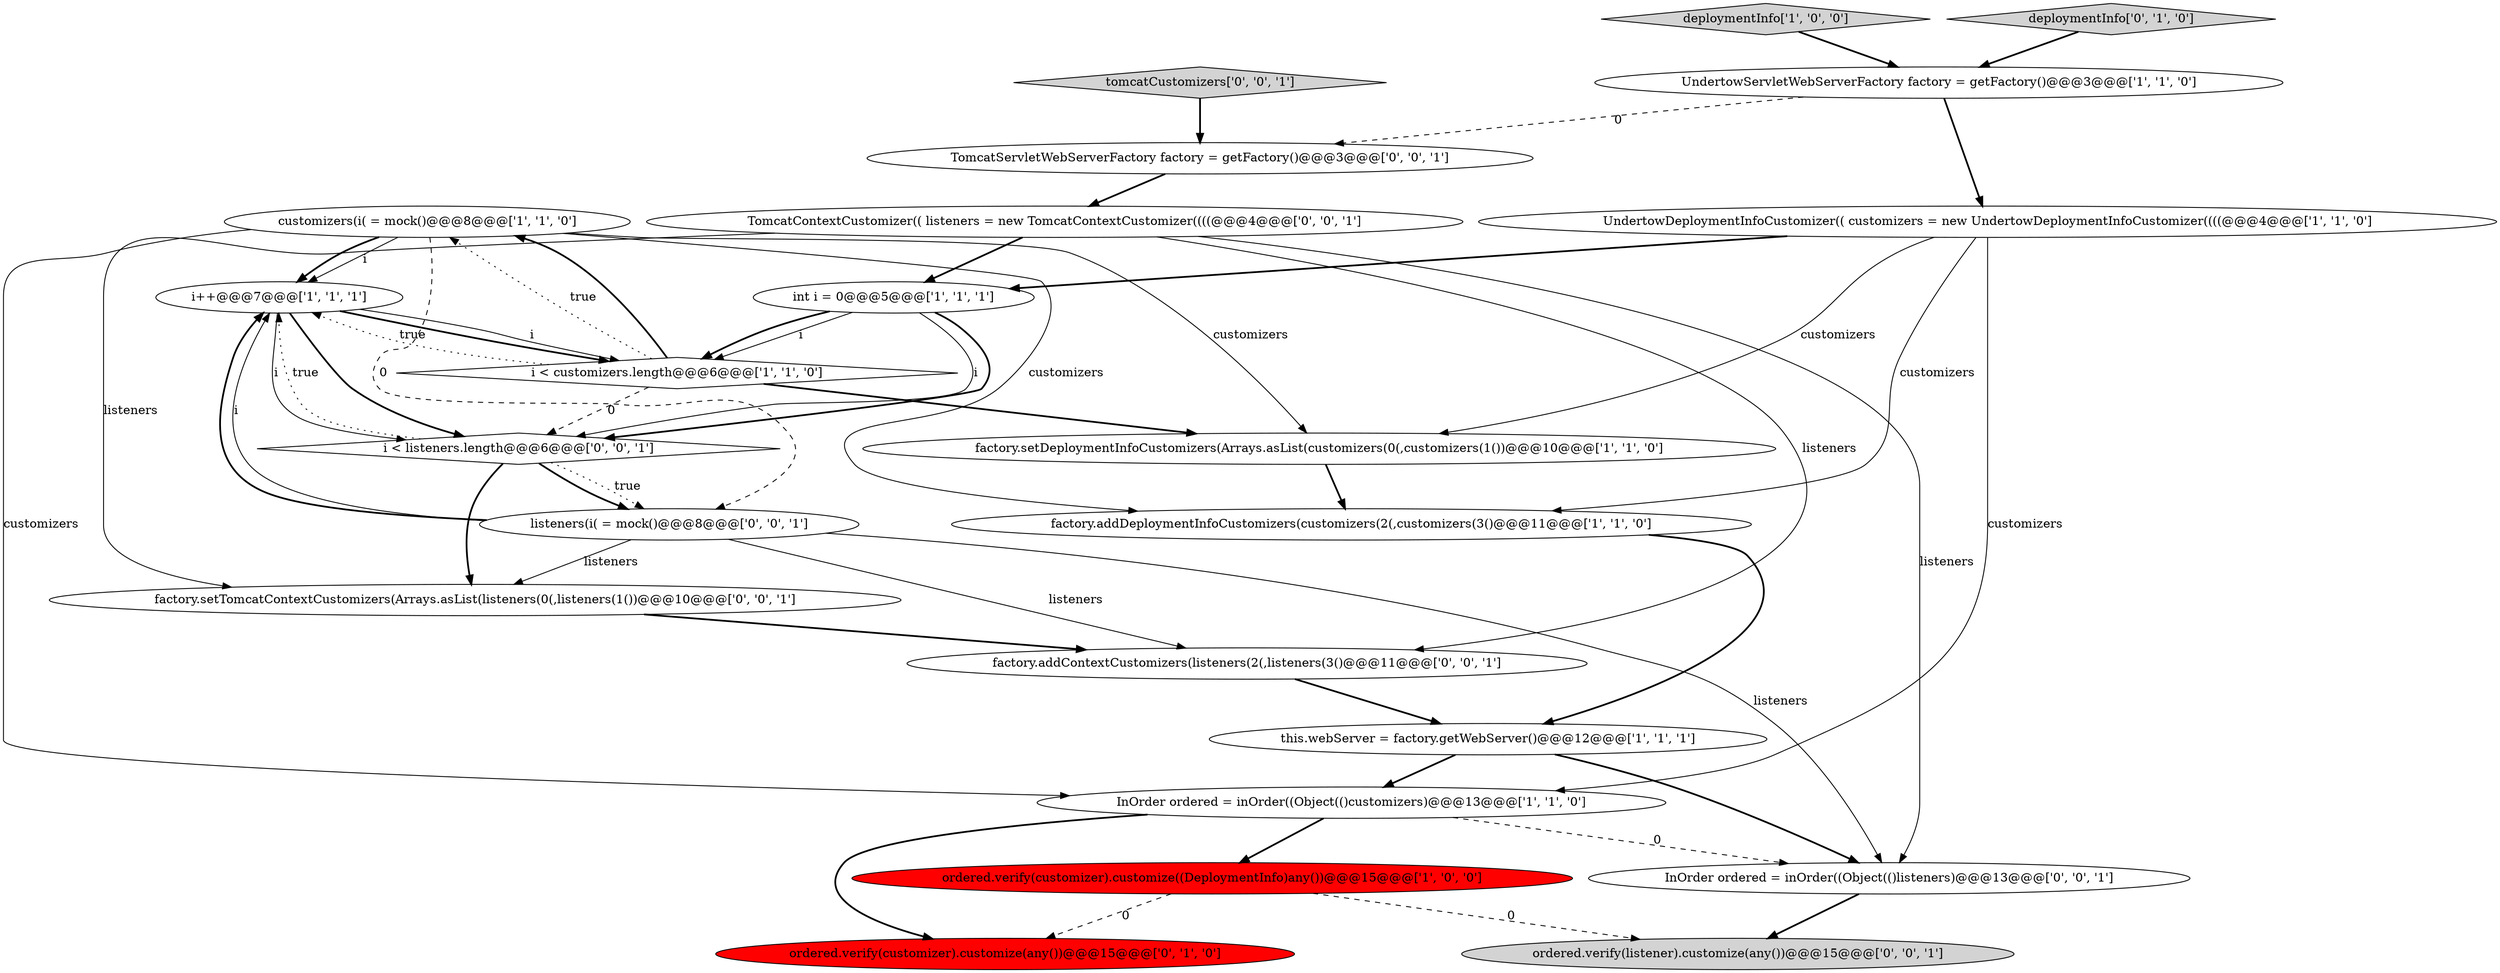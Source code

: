 digraph {
14 [style = filled, label = "factory.setTomcatContextCustomizers(Arrays.asList(listeners(0(,listeners(1())@@@10@@@['0', '0', '1']", fillcolor = white, shape = ellipse image = "AAA0AAABBB3BBB"];
19 [style = filled, label = "InOrder ordered = inOrder((Object(()listeners)@@@13@@@['0', '0', '1']", fillcolor = white, shape = ellipse image = "AAA0AAABBB3BBB"];
15 [style = filled, label = "factory.addContextCustomizers(listeners(2(,listeners(3()@@@11@@@['0', '0', '1']", fillcolor = white, shape = ellipse image = "AAA0AAABBB3BBB"];
0 [style = filled, label = "customizers(i( = mock()@@@8@@@['1', '1', '0']", fillcolor = white, shape = ellipse image = "AAA0AAABBB1BBB"];
1 [style = filled, label = "factory.setDeploymentInfoCustomizers(Arrays.asList(customizers(0(,customizers(1())@@@10@@@['1', '1', '0']", fillcolor = white, shape = ellipse image = "AAA0AAABBB1BBB"];
8 [style = filled, label = "deploymentInfo['1', '0', '0']", fillcolor = lightgray, shape = diamond image = "AAA0AAABBB1BBB"];
12 [style = filled, label = "ordered.verify(customizer).customize(any())@@@15@@@['0', '1', '0']", fillcolor = red, shape = ellipse image = "AAA1AAABBB2BBB"];
6 [style = filled, label = "UndertowServletWebServerFactory factory = getFactory()@@@3@@@['1', '1', '0']", fillcolor = white, shape = ellipse image = "AAA0AAABBB1BBB"];
22 [style = filled, label = "TomcatServletWebServerFactory factory = getFactory()@@@3@@@['0', '0', '1']", fillcolor = white, shape = ellipse image = "AAA0AAABBB3BBB"];
9 [style = filled, label = "i++@@@7@@@['1', '1', '1']", fillcolor = white, shape = ellipse image = "AAA0AAABBB1BBB"];
21 [style = filled, label = "listeners(i( = mock()@@@8@@@['0', '0', '1']", fillcolor = white, shape = ellipse image = "AAA0AAABBB3BBB"];
3 [style = filled, label = "factory.addDeploymentInfoCustomizers(customizers(2(,customizers(3()@@@11@@@['1', '1', '0']", fillcolor = white, shape = ellipse image = "AAA0AAABBB1BBB"];
2 [style = filled, label = "this.webServer = factory.getWebServer()@@@12@@@['1', '1', '1']", fillcolor = white, shape = ellipse image = "AAA0AAABBB1BBB"];
20 [style = filled, label = "tomcatCustomizers['0', '0', '1']", fillcolor = lightgray, shape = diamond image = "AAA0AAABBB3BBB"];
7 [style = filled, label = "InOrder ordered = inOrder((Object(()customizers)@@@13@@@['1', '1', '0']", fillcolor = white, shape = ellipse image = "AAA0AAABBB1BBB"];
4 [style = filled, label = "ordered.verify(customizer).customize((DeploymentInfo)any())@@@15@@@['1', '0', '0']", fillcolor = red, shape = ellipse image = "AAA1AAABBB1BBB"];
10 [style = filled, label = "int i = 0@@@5@@@['1', '1', '1']", fillcolor = white, shape = ellipse image = "AAA0AAABBB1BBB"];
13 [style = filled, label = "deploymentInfo['0', '1', '0']", fillcolor = lightgray, shape = diamond image = "AAA0AAABBB2BBB"];
17 [style = filled, label = "ordered.verify(listener).customize(any())@@@15@@@['0', '0', '1']", fillcolor = lightgray, shape = ellipse image = "AAA0AAABBB3BBB"];
11 [style = filled, label = "i < customizers.length@@@6@@@['1', '1', '0']", fillcolor = white, shape = diamond image = "AAA0AAABBB1BBB"];
16 [style = filled, label = "i < listeners.length@@@6@@@['0', '0', '1']", fillcolor = white, shape = diamond image = "AAA0AAABBB3BBB"];
18 [style = filled, label = "TomcatContextCustomizer(( listeners = new TomcatContextCustomizer((((@@@4@@@['0', '0', '1']", fillcolor = white, shape = ellipse image = "AAA0AAABBB3BBB"];
5 [style = filled, label = "UndertowDeploymentInfoCustomizer(( customizers = new UndertowDeploymentInfoCustomizer((((@@@4@@@['1', '1', '0']", fillcolor = white, shape = ellipse image = "AAA0AAABBB1BBB"];
0->9 [style = solid, label="i"];
5->10 [style = bold, label=""];
0->9 [style = bold, label=""];
15->2 [style = bold, label=""];
2->19 [style = bold, label=""];
16->9 [style = dotted, label="true"];
0->3 [style = solid, label="customizers"];
9->11 [style = bold, label=""];
0->1 [style = solid, label="customizers"];
4->17 [style = dashed, label="0"];
11->1 [style = bold, label=""];
7->12 [style = bold, label=""];
5->7 [style = solid, label="customizers"];
11->16 [style = dashed, label="0"];
1->3 [style = bold, label=""];
18->14 [style = solid, label="listeners"];
11->9 [style = dotted, label="true"];
8->6 [style = bold, label=""];
19->17 [style = bold, label=""];
7->4 [style = bold, label=""];
5->3 [style = solid, label="customizers"];
9->16 [style = solid, label="i"];
21->9 [style = solid, label="i"];
9->16 [style = bold, label=""];
6->22 [style = dashed, label="0"];
10->11 [style = solid, label="i"];
4->12 [style = dashed, label="0"];
20->22 [style = bold, label=""];
9->11 [style = solid, label="i"];
0->7 [style = solid, label="customizers"];
18->15 [style = solid, label="listeners"];
6->5 [style = bold, label=""];
21->14 [style = solid, label="listeners"];
11->0 [style = bold, label=""];
22->18 [style = bold, label=""];
21->9 [style = bold, label=""];
10->16 [style = solid, label="i"];
3->2 [style = bold, label=""];
18->10 [style = bold, label=""];
10->16 [style = bold, label=""];
7->19 [style = dashed, label="0"];
0->21 [style = dashed, label="0"];
16->21 [style = bold, label=""];
11->0 [style = dotted, label="true"];
18->19 [style = solid, label="listeners"];
5->1 [style = solid, label="customizers"];
16->14 [style = bold, label=""];
16->21 [style = dotted, label="true"];
14->15 [style = bold, label=""];
2->7 [style = bold, label=""];
13->6 [style = bold, label=""];
21->19 [style = solid, label="listeners"];
21->15 [style = solid, label="listeners"];
10->11 [style = bold, label=""];
}
